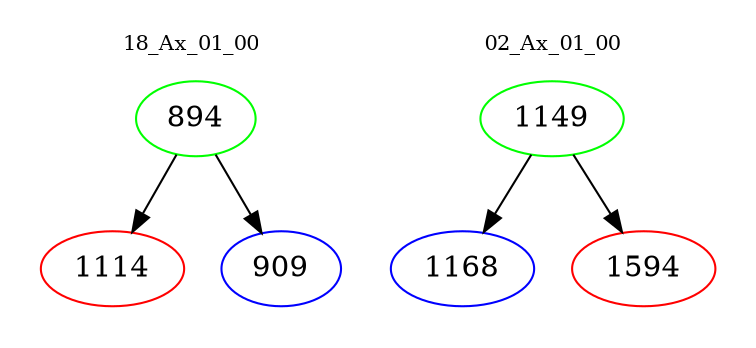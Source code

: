 digraph{
subgraph cluster_0 {
color = white
label = "18_Ax_01_00";
fontsize=10;
T0_894 [label="894", color="green"]
T0_894 -> T0_1114 [color="black"]
T0_1114 [label="1114", color="red"]
T0_894 -> T0_909 [color="black"]
T0_909 [label="909", color="blue"]
}
subgraph cluster_1 {
color = white
label = "02_Ax_01_00";
fontsize=10;
T1_1149 [label="1149", color="green"]
T1_1149 -> T1_1168 [color="black"]
T1_1168 [label="1168", color="blue"]
T1_1149 -> T1_1594 [color="black"]
T1_1594 [label="1594", color="red"]
}
}
